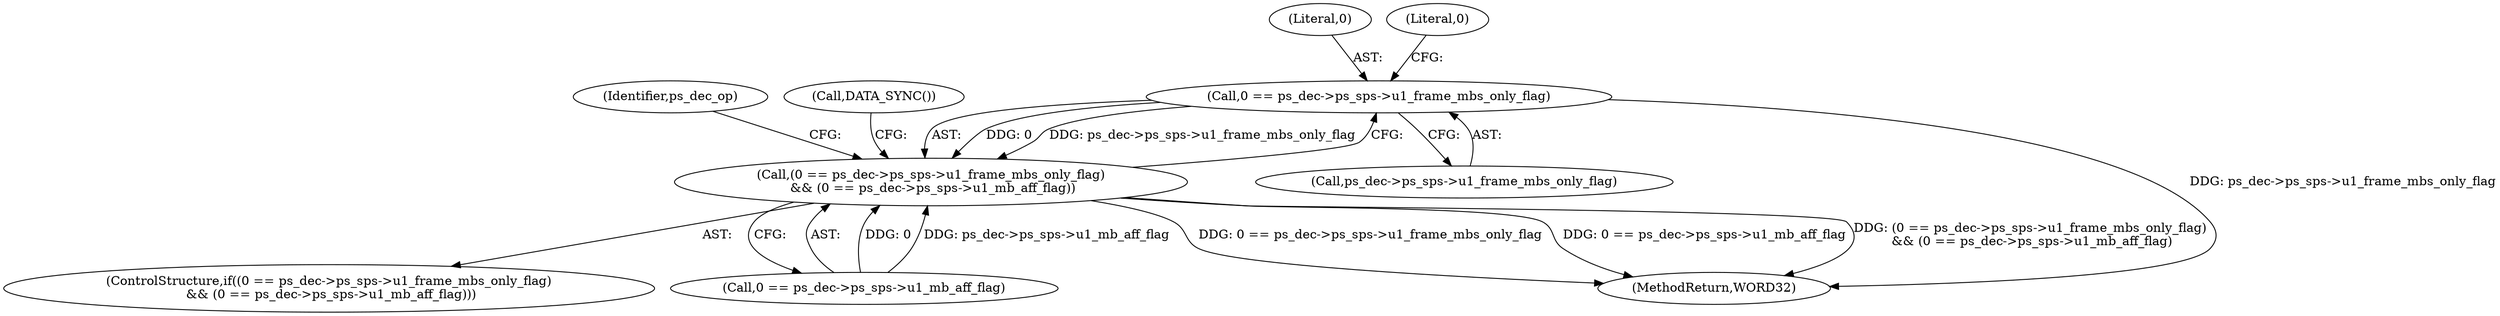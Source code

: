 digraph "0_Android_7109ce3f8f90a28ca9f0ee6e14f6ac5e414c62cf@pointer" {
"1002133" [label="(Call,0 == ps_dec->ps_sps->u1_frame_mbs_only_flag)"];
"1002132" [label="(Call,(0 == ps_dec->ps_sps->u1_frame_mbs_only_flag)\n && (0 == ps_dec->ps_sps->u1_mb_aff_flag))"];
"1002134" [label="(Literal,0)"];
"1002131" [label="(ControlStructure,if((0 == ps_dec->ps_sps->u1_frame_mbs_only_flag)\n && (0 == ps_dec->ps_sps->u1_mb_aff_flag)))"];
"1002149" [label="(Identifier,ps_dec_op)"];
"1002133" [label="(Call,0 == ps_dec->ps_sps->u1_frame_mbs_only_flag)"];
"1002135" [label="(Call,ps_dec->ps_sps->u1_frame_mbs_only_flag)"];
"1002140" [label="(Call,0 == ps_dec->ps_sps->u1_mb_aff_flag)"];
"1002160" [label="(MethodReturn,WORD32)"];
"1002152" [label="(Call,DATA_SYNC())"];
"1002141" [label="(Literal,0)"];
"1002132" [label="(Call,(0 == ps_dec->ps_sps->u1_frame_mbs_only_flag)\n && (0 == ps_dec->ps_sps->u1_mb_aff_flag))"];
"1002133" -> "1002132"  [label="AST: "];
"1002133" -> "1002135"  [label="CFG: "];
"1002134" -> "1002133"  [label="AST: "];
"1002135" -> "1002133"  [label="AST: "];
"1002141" -> "1002133"  [label="CFG: "];
"1002132" -> "1002133"  [label="CFG: "];
"1002133" -> "1002160"  [label="DDG: ps_dec->ps_sps->u1_frame_mbs_only_flag"];
"1002133" -> "1002132"  [label="DDG: 0"];
"1002133" -> "1002132"  [label="DDG: ps_dec->ps_sps->u1_frame_mbs_only_flag"];
"1002132" -> "1002131"  [label="AST: "];
"1002132" -> "1002140"  [label="CFG: "];
"1002140" -> "1002132"  [label="AST: "];
"1002149" -> "1002132"  [label="CFG: "];
"1002152" -> "1002132"  [label="CFG: "];
"1002132" -> "1002160"  [label="DDG: 0 == ps_dec->ps_sps->u1_frame_mbs_only_flag"];
"1002132" -> "1002160"  [label="DDG: 0 == ps_dec->ps_sps->u1_mb_aff_flag"];
"1002132" -> "1002160"  [label="DDG: (0 == ps_dec->ps_sps->u1_frame_mbs_only_flag)\n && (0 == ps_dec->ps_sps->u1_mb_aff_flag)"];
"1002140" -> "1002132"  [label="DDG: 0"];
"1002140" -> "1002132"  [label="DDG: ps_dec->ps_sps->u1_mb_aff_flag"];
}
